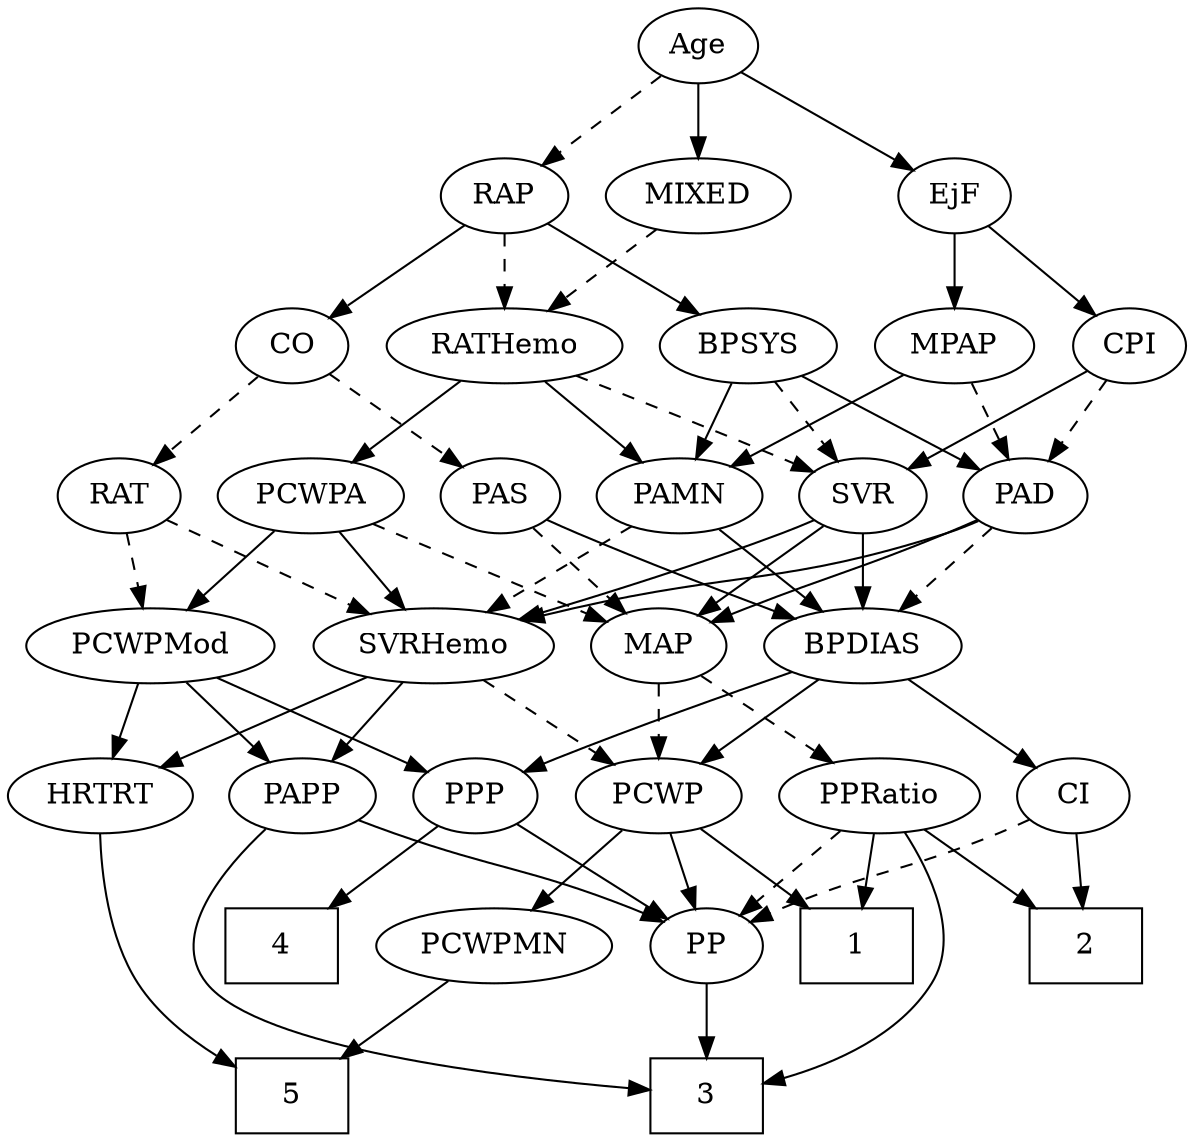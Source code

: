 strict digraph {
	graph [bb="0,0,525.65,540"];
	node [label="\N"];
	1	[height=0.5,
		pos="368.65,90",
		shape=box,
		width=0.75];
	2	[height=0.5,
		pos="478.65,90",
		shape=box,
		width=0.75];
	3	[height=0.5,
		pos="296.65,18",
		shape=box,
		width=0.75];
	4	[height=0.5,
		pos="106.65,90",
		shape=box,
		width=0.75];
	5	[height=0.5,
		pos="107.65,18",
		shape=box,
		width=0.75];
	Age	[height=0.5,
		pos="308.65,522",
		width=0.75];
	EjF	[height=0.5,
		pos="418.65,450",
		width=0.75];
	Age -> EjF	[pos="e,399.71,463.05 327.81,508.81 345.32,497.67 371.41,481.06 391.14,468.5",
		style=solid];
	RAP	[height=0.5,
		pos="222.65,450",
		width=0.77632];
	Age -> RAP	[pos="e,239.47,464.69 292.06,507.5 279.42,497.21 261.79,482.86 247.46,471.2",
		style=dashed];
	MIXED	[height=0.5,
		pos="308.65,450",
		width=1.1193];
	Age -> MIXED	[pos="e,308.65,468.1 308.65,503.7 308.65,495.98 308.65,486.71 308.65,478.11",
		style=solid];
	MPAP	[height=0.5,
		pos="418.65,378",
		width=0.97491];
	EjF -> MPAP	[pos="e,418.65,396.1 418.65,431.7 418.65,423.98 418.65,414.71 418.65,406.11",
		style=solid];
	CPI	[height=0.5,
		pos="498.65,378",
		width=0.75];
	EjF -> CPI	[pos="e,482.87,392.8 434.45,435.17 446.07,425.01 462.04,411.03 475.15,399.56",
		style=solid];
	BPSYS	[height=0.5,
		pos="327.65,378",
		width=1.0471];
	RAP -> BPSYS	[pos="e,306.51,393.09 241.42,436.49 257.13,426.01 279.84,410.87 298.01,398.76",
		style=solid];
	CO	[height=0.5,
		pos="128.65,378",
		width=0.75];
	RAP -> CO	[pos="e,145.93,391.87 204.97,435.83 190.7,425.21 170.42,410.11 154.36,398.15",
		style=solid];
	RATHemo	[height=0.5,
		pos="222.65,378",
		width=1.3721];
	RAP -> RATHemo	[pos="e,222.65,396.1 222.65,431.7 222.65,423.98 222.65,414.71 222.65,406.11",
		style=dashed];
	MIXED -> RATHemo	[pos="e,241.87,394.64 289.99,433.81 278.2,424.22 262.79,411.67 249.68,401",
		style=dashed];
	PAD	[height=0.5,
		pos="451.65,306",
		width=0.79437];
	MPAP -> PAD	[pos="e,443.88,323.47 426.47,360.41 430.37,352.13 435.18,341.92 439.55,332.66",
		style=dashed];
	PAMN	[height=0.5,
		pos="294.65,306",
		width=1.011];
	MPAP -> PAMN	[pos="e,317.67,319.99 395.9,364.16 376.45,353.18 348.23,337.25 326.53,325",
		style=solid];
	BPSYS -> PAD	[pos="e,430.9,318.71 350.97,363.83 371.1,352.47 400.3,335.99 422.07,323.7",
		style=solid];
	BPSYS -> PAMN	[pos="e,302.56,323.79 319.66,360.05 315.85,351.97 311.2,342.12 306.96,333.11",
		style=solid];
	SVR	[height=0.5,
		pos="376.65,306",
		width=0.77632];
	BPSYS -> SVR	[pos="e,365.68,322.67 339.01,360.76 345.22,351.89 353.03,340.74 359.92,330.89",
		style=dashed];
	SVRHemo	[height=0.5,
		pos="186.65,234",
		width=1.3902];
	PAD -> SVRHemo	[pos="e,223.99,246.18 429.85,294.31 424.63,292.01 419,289.75 413.65,288 341.06,264.28 319.71,270.58 245.65,252 241.8,251.04 237.83,249.99 \
233.85,248.91",
		style=solid];
	BPDIAS	[height=0.5,
		pos="376.65,234",
		width=1.1735];
	PAD -> BPDIAS	[pos="e,393.47,250.7 436.11,290.5 426,281.06 412.6,268.56 401.08,257.81",
		style=dashed];
	MAP	[height=0.5,
		pos="285.65,234",
		width=0.84854];
	PAD -> MAP	[pos="e,309.74,245.3 429.19,294.81 424.1,292.54 418.7,290.16 413.65,288 374.8,271.37 364.65,268.26 325.65,252 323.47,251.09 321.23,250.15 \
318.98,249.21",
		style=solid];
	PAS	[height=0.5,
		pos="213.65,306",
		width=0.75];
	CO -> PAS	[pos="e,197.31,320.46 145.04,363.5 157.62,353.14 175.18,338.67 189.39,326.97",
		style=dashed];
	RAT	[height=0.5,
		pos="39.646,306",
		width=0.75827];
	CO -> RAT	[pos="e,56.614,320.35 111.91,363.83 98.566,353.34 79.683,338.49 64.566,326.6",
		style=dashed];
	PAS -> BPDIAS	[pos="e,346.97,246.93 234.89,294.77 239.72,292.5 244.85,290.13 249.65,288 278.85,275.02 312.2,261.14 337.4,250.84",
		style=solid];
	PAS -> MAP	[pos="e,270.35,249.87 228.22,290.83 238.17,281.16 251.55,268.15 262.89,257.12",
		style=dashed];
	PAMN -> SVRHemo	[pos="e,209.81,250.01 273.31,291.17 257.71,281.06 236.28,267.17 218.64,255.74",
		style=dashed];
	PAMN -> BPDIAS	[pos="e,358.71,250.31 312.04,290.15 323.3,280.54 338.16,267.85 350.8,257.07",
		style=solid];
	RATHemo -> PAMN	[pos="e,278.53,322.67 239.35,360.76 248.84,351.53 260.88,339.83 271.29,329.7",
		style=solid];
	RATHemo -> SVR	[pos="e,354.35,317.27 252.48,363.54 276.14,352.85 310.03,337.51 339.65,324 341.43,323.19 343.26,322.35 345.11,321.5",
		style=dashed];
	PCWPA	[height=0.5,
		pos="126.65,306",
		width=1.1555];
	RATHemo -> PCWPA	[pos="e,146.91,321.77 201.34,361.46 187.77,351.57 170.01,338.62 155.22,327.83",
		style=solid];
	CPI -> PAD	[pos="e,462.27,322.82 487.98,361.12 482.09,352.34 474.65,341.26 468.04,331.42",
		style=dashed];
	CPI -> SVR	[pos="e,396.92,318.63 478.77,365.6 458.95,354.22 428.29,336.63 405.73,323.69",
		style=solid];
	PCWPMod	[height=0.5,
		pos="66.646,234",
		width=1.4443];
	RAT -> PCWPMod	[pos="e,60.106,251.96 46.045,288.41 49.16,280.34 52.98,270.43 56.481,261.35",
		style=dashed];
	RAT -> SVRHemo	[pos="e,157.78,248.75 61.337,294.67 84.298,283.74 120.98,266.27 148.74,253.05",
		style=dashed];
	SVR -> SVRHemo	[pos="e,222.87,246.45 354.89,294.58 349.92,292.32 344.63,290 339.65,288 304.11,273.72 263.06,259.63 232.43,249.57",
		style=solid];
	SVR -> BPDIAS	[pos="e,376.65,252.1 376.65,287.7 376.65,279.98 376.65,270.71 376.65,262.11",
		style=solid];
	SVR -> MAP	[pos="e,303.45,248.69 359.1,291.5 345.59,281.11 326.71,266.59 311.48,254.87",
		style=solid];
	PPP	[height=0.5,
		pos="205.65,162",
		width=0.75];
	PCWPMod -> PPP	[pos="e,184.8,173.5 94.775,218.83 118.31,206.98 151.78,190.12 175.79,178.04",
		style=solid];
	PAPP	[height=0.5,
		pos="128.65,162",
		width=0.88464];
	PCWPMod -> PAPP	[pos="e,114.91,178.51 81.34,216.41 89.364,207.35 99.427,195.99 108.21,186.08",
		style=solid];
	HRTRT	[height=0.5,
		pos="39.646,162",
		width=1.1013];
	PCWPMod -> HRTRT	[pos="e,46.122,179.79 60.111,216.05 57.026,208.06 53.274,198.33 49.829,189.4",
		style=solid];
	PCWPA -> PCWPMod	[pos="e,80.904,251.63 112.73,288.76 105.27,280.06 95.915,269.15 87.591,259.43",
		style=solid];
	PCWPA -> SVRHemo	[pos="e,172.39,251.63 140.56,288.76 148.03,280.06 157.38,269.15 165.7,259.43",
		style=solid];
	PCWPA -> MAP	[pos="e,262.01,245.41 154.71,292.65 182.1,280.59 223.77,262.24 252.72,249.5",
		style=dashed];
	PCWPMN	[height=0.5,
		pos="201.65,90",
		width=1.3902];
	PCWPMN -> 5	[pos="e,130.76,36.211 180.78,73.465 168.51,64.325 152.75,52.589 139.01,42.354",
		style=solid];
	PCWP	[height=0.5,
		pos="285.65,162",
		width=0.97491];
	SVRHemo -> PCWP	[pos="e,265.75,177.07 208.62,217.46 223.04,207.27 242.03,193.84 257.54,182.87",
		style=dashed];
	SVRHemo -> PAPP	[pos="e,141.5,178.51 172.9,216.41 165.47,207.44 156.17,196.21 148.01,186.37",
		style=solid];
	SVRHemo -> HRTRT	[pos="e,66.158,175.62 157.6,219.17 134.01,207.94 100.63,192.04 75.393,180.02",
		style=solid];
	BPDIAS -> PPP	[pos="e,226.86,173.31 345.85,221.58 318.33,211.22 277.01,195.27 241.65,180 239.84,179.22 237.99,178.4 236.12,177.56",
		style=solid];
	BPDIAS -> PCWP	[pos="e,304.42,177.44 356.9,217.81 343.88,207.79 326.66,194.55 312.41,183.59",
		style=solid];
	CI	[height=0.5,
		pos="463.65,162",
		width=0.75];
	BPDIAS -> CI	[pos="e,447.15,176.27 395.52,217.81 408.27,207.55 425.22,193.91 439.03,182.81",
		style=solid];
	PPRatio	[height=0.5,
		pos="378.65,162",
		width=1.1013];
	MAP -> PPRatio	[pos="e,359.03,177.77 304.02,219.17 317.42,209.08 335.81,195.24 350.98,183.82",
		style=dashed];
	MAP -> PCWP	[pos="e,285.65,180.1 285.65,215.7 285.65,207.98 285.65,198.71 285.65,190.11",
		style=dashed];
	PP	[height=0.5,
		pos="296.65,90",
		width=0.75];
	PP -> 3	[pos="e,296.65,36.104 296.65,71.697 296.65,63.983 296.65,54.712 296.65,46.112",
		style=solid];
	PPP -> 4	[pos="e,131.03,108.24 187.49,148.16 174.11,138.7 155.55,125.58 139.58,114.29",
		style=solid];
	PPP -> PP	[pos="e,279.61,104.11 222.76,147.83 236.49,137.27 255.96,122.3 271.46,110.37",
		style=solid];
	PPRatio -> 1	[pos="e,371.09,108.1 376.17,143.7 375.07,135.98 373.75,126.71 372.52,118.11",
		style=solid];
	PPRatio -> 2	[pos="e,454.07,108.2 399.37,146.5 412.79,137.1 430.55,124.67 445.86,113.95",
		style=solid];
	PPRatio -> 3	[pos="e,323.85,23.922 390.82,144.82 403.28,126.11 418.95,94.951 404.65,72 389.21,47.229 358.44,33.709 333.68,26.537",
		style=solid];
	PPRatio -> PP	[pos="e,312.74,104.74 360.85,145.81 349,135.69 333.28,122.27 320.36,111.24",
		style=dashed];
	PCWP -> 1	[pos="e,348.44,108.04 303.25,146.15 314.1,137 328.26,125.06 340.63,114.63",
		style=solid];
	PCWP -> PCWPMN	[pos="e,220.6,106.8 267.83,146.15 256.35,136.58 241.2,123.96 228.29,113.21",
		style=solid];
	PCWP -> PP	[pos="e,293.96,108.1 288.37,143.7 289.58,135.98 291.03,126.71 292.39,118.11",
		style=solid];
	CI -> 2	[pos="e,474.94,108.28 467.28,144.05 468.95,136.26 470.97,126.82 472.84,118.08",
		style=solid];
	CI -> PP	[pos="e,317.84,101.35 442.45,150.65 437.62,148.39 432.48,146.05 427.65,144 386.09,126.35 374.2,125.65 332.65,108 330.83,107.23 328.98,\
106.42 327.11,105.59",
		style=dashed];
	PAPP -> 3	[pos="e,269.26,21.269 108.88,147.5 85.063,129.6 50.599,97.293 70.646,72 93.742,42.862 200.95,28.194 259.02,22.274",
		style=solid];
	PAPP -> PP	[pos="e,275.43,101.3 153.77,150.51 159.01,148.34 164.5,146.08 169.65,144 209.96,127.67 220.74,125.3 260.65,108 262.45,107.22 264.31,106.4 \
266.17,105.56",
		style=solid];
	HRTRT -> 5	[pos="e,80.591,31.577 34.765,143.91 30.406,125.21 26.294,94.835 37.646,72 44.994,57.22 58.65,45.461 71.962,36.812",
		style=solid];
}

